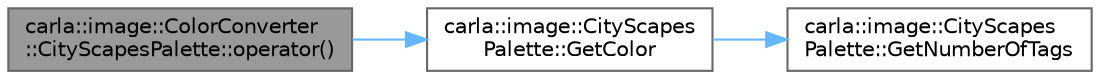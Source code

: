 digraph "carla::image::ColorConverter::CityScapesPalette::operator()"
{
 // INTERACTIVE_SVG=YES
 // LATEX_PDF_SIZE
  bgcolor="transparent";
  edge [fontname=Helvetica,fontsize=10,labelfontname=Helvetica,labelfontsize=10];
  node [fontname=Helvetica,fontsize=10,shape=box,height=0.2,width=0.4];
  rankdir="LR";
  Node1 [id="Node000001",label="carla::image::ColorConverter\l::CityScapesPalette::operator()",height=0.2,width=0.4,color="gray40", fillcolor="grey60", style="filled", fontcolor="black",tooltip=" "];
  Node1 -> Node2 [id="edge1_Node000001_Node000002",color="steelblue1",style="solid",tooltip=" "];
  Node2 [id="Node000002",label="carla::image::CityScapes\lPalette::GetColor",height=0.2,width=0.4,color="grey40", fillcolor="white", style="filled",URL="$dd/d68/classcarla_1_1image_1_1CityScapesPalette.html#a4ff58501d6b2b25e3e203b9ef0814ec0",tooltip="Return an RGB uint8_t array."];
  Node2 -> Node3 [id="edge2_Node000002_Node000003",color="steelblue1",style="solid",tooltip=" "];
  Node3 [id="Node000003",label="carla::image::CityScapes\lPalette::GetNumberOfTags",height=0.2,width=0.4,color="grey40", fillcolor="white", style="filled",URL="$dd/d68/classcarla_1_1image_1_1CityScapesPalette.html#af296d4c1997470679671e3341fdfecbf",tooltip=" "];
}
